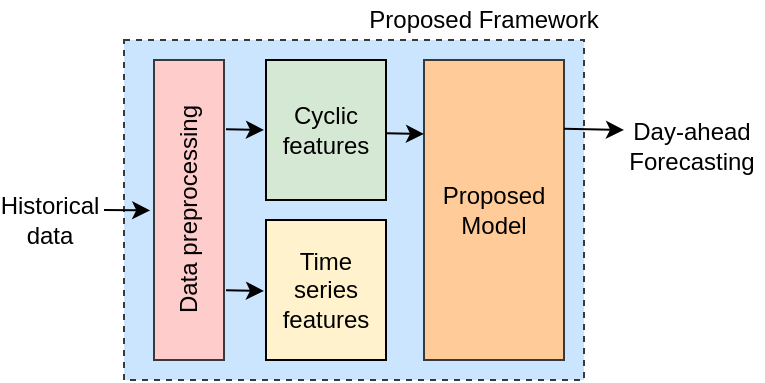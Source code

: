 <mxfile version="24.4.13" type="device">
  <diagram name="Page-1" id="KbPgO2n8Sodh1RrQh4__">
    <mxGraphModel dx="989" dy="577" grid="1" gridSize="10" guides="1" tooltips="1" connect="1" arrows="1" fold="1" page="1" pageScale="1" pageWidth="1169" pageHeight="827" math="0" shadow="0">
      <root>
        <mxCell id="0" />
        <mxCell id="1" parent="0" />
        <mxCell id="1ZjH_zAIfYlVqaQO5qFT-10" value="" style="rounded=0;whiteSpace=wrap;html=1;dashed=1;fillColor=#cce5ff;strokeColor=#36393d;" vertex="1" parent="1">
          <mxGeometry x="280" y="140" width="230" height="170" as="geometry" />
        </mxCell>
        <mxCell id="1ZjH_zAIfYlVqaQO5qFT-1" value="Cyclic features" style="rounded=0;whiteSpace=wrap;html=1;fillColor=#d5e8d4;strokeColor=#000000;" vertex="1" parent="1">
          <mxGeometry x="351" y="150" width="60" height="70" as="geometry" />
        </mxCell>
        <mxCell id="1ZjH_zAIfYlVqaQO5qFT-2" value="Time series features" style="rounded=0;whiteSpace=wrap;html=1;fillColor=#fff2cc;strokeColor=#000000;" vertex="1" parent="1">
          <mxGeometry x="351" y="230" width="60" height="70" as="geometry" />
        </mxCell>
        <mxCell id="1ZjH_zAIfYlVqaQO5qFT-7" value="Proposed&lt;div&gt;Model&lt;/div&gt;" style="rounded=0;whiteSpace=wrap;html=1;fillColor=#ffcc99;strokeColor=#36393d;" vertex="1" parent="1">
          <mxGeometry x="430" y="150" width="70" height="150" as="geometry" />
        </mxCell>
        <mxCell id="1ZjH_zAIfYlVqaQO5qFT-12" value="" style="endArrow=classic;html=1;rounded=0;exitX=0.989;exitY=0.203;exitDx=0;exitDy=0;exitPerimeter=0;" edge="1" parent="1">
          <mxGeometry width="50" height="50" relative="1" as="geometry">
            <mxPoint x="500.0" y="184.435" as="sourcePoint" />
            <mxPoint x="530" y="185" as="targetPoint" />
          </mxGeometry>
        </mxCell>
        <mxCell id="1ZjH_zAIfYlVqaQO5qFT-13" value="Day-ahead Forecasting" style="text;html=1;align=center;verticalAlign=middle;whiteSpace=wrap;rounded=0;" vertex="1" parent="1">
          <mxGeometry x="529.1" y="177.5" width="70" height="30" as="geometry" />
        </mxCell>
        <mxCell id="1ZjH_zAIfYlVqaQO5qFT-15" value="Proposed Framework" style="text;html=1;align=center;verticalAlign=middle;whiteSpace=wrap;rounded=0;" vertex="1" parent="1">
          <mxGeometry x="400" y="120" width="120" height="20" as="geometry" />
        </mxCell>
        <mxCell id="1ZjH_zAIfYlVqaQO5qFT-16" value="Data preprocessing" style="rounded=0;whiteSpace=wrap;html=1;rotation=-90;fillColor=#ffcccc;strokeColor=#36393d;" vertex="1" parent="1">
          <mxGeometry x="237.5" y="207.5" width="150" height="35" as="geometry" />
        </mxCell>
        <mxCell id="1ZjH_zAIfYlVqaQO5qFT-17" value="" style="endArrow=classic;html=1;rounded=0;" edge="1" parent="1">
          <mxGeometry width="50" height="50" relative="1" as="geometry">
            <mxPoint x="331" y="184.66" as="sourcePoint" />
            <mxPoint x="350" y="185" as="targetPoint" />
          </mxGeometry>
        </mxCell>
        <mxCell id="1ZjH_zAIfYlVqaQO5qFT-21" value="" style="endArrow=classic;html=1;rounded=0;" edge="1" parent="1">
          <mxGeometry width="50" height="50" relative="1" as="geometry">
            <mxPoint x="270" y="225" as="sourcePoint" />
            <mxPoint x="293.1" y="225.22" as="targetPoint" />
          </mxGeometry>
        </mxCell>
        <mxCell id="1ZjH_zAIfYlVqaQO5qFT-22" value="Historical data" style="text;html=1;align=center;verticalAlign=middle;whiteSpace=wrap;rounded=0;" vertex="1" parent="1">
          <mxGeometry x="218" y="214.5" width="50" height="30" as="geometry" />
        </mxCell>
        <mxCell id="1ZjH_zAIfYlVqaQO5qFT-23" value="" style="endArrow=classic;html=1;rounded=0;" edge="1" parent="1">
          <mxGeometry width="50" height="50" relative="1" as="geometry">
            <mxPoint x="331" y="265.16" as="sourcePoint" />
            <mxPoint x="350" y="265.5" as="targetPoint" />
          </mxGeometry>
        </mxCell>
        <mxCell id="1ZjH_zAIfYlVqaQO5qFT-27" value="" style="endArrow=classic;html=1;rounded=0;" edge="1" parent="1">
          <mxGeometry width="50" height="50" relative="1" as="geometry">
            <mxPoint x="411" y="186.66" as="sourcePoint" />
            <mxPoint x="430" y="187" as="targetPoint" />
          </mxGeometry>
        </mxCell>
      </root>
    </mxGraphModel>
  </diagram>
</mxfile>
